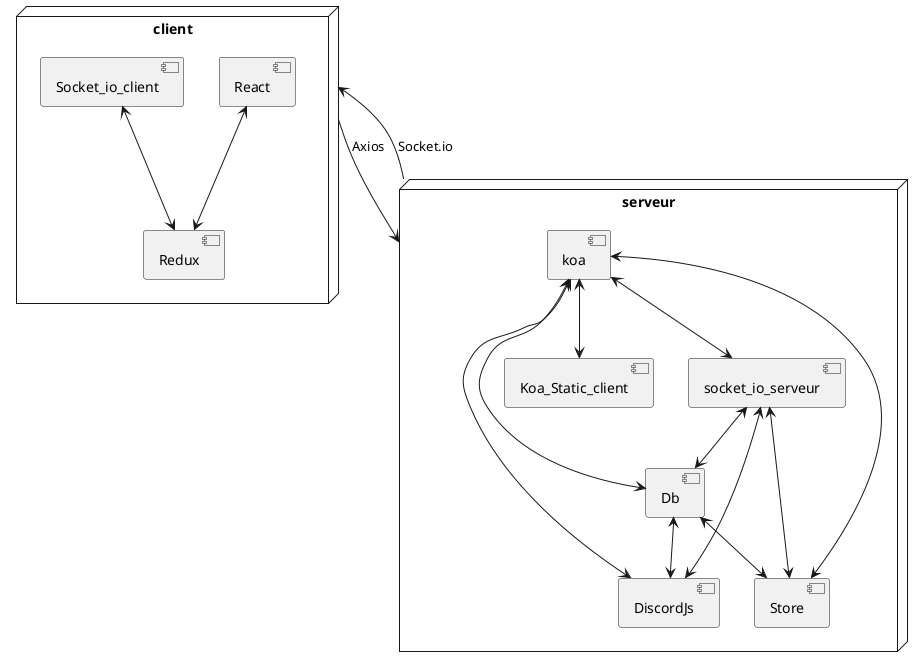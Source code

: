 @startuml v1 infra
node client{
  component Redux
  component React
  component Socket_io_client
}

node serveur{
  component socket_io_serveur
  component koa
  component DiscordJs
  component Koa_Static_client
  component Store
  component Db
}

React <--> Redux
Socket_io_client <--> Redux

koa <--> socket_io_serveur
koa <--> DiscordJs
koa <--> Store
koa <--> Db
koa <--> Koa_Static_client
Db <--> Store
Db <--> DiscordJs
socket_io_serveur <--> DiscordJs
socket_io_serveur <--> Store
socket_io_serveur <--> Db

client --> serveur : Axios
serveur --> client : Socket.io

@enduml